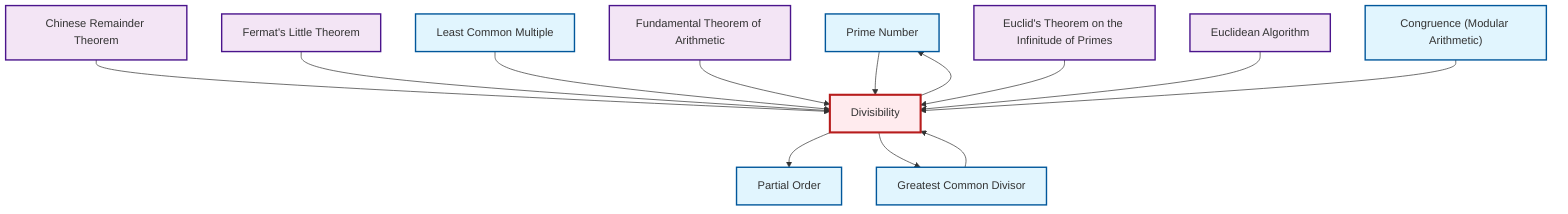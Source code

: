 graph TD
    classDef definition fill:#e1f5fe,stroke:#01579b,stroke-width:2px
    classDef theorem fill:#f3e5f5,stroke:#4a148c,stroke-width:2px
    classDef axiom fill:#fff3e0,stroke:#e65100,stroke-width:2px
    classDef example fill:#e8f5e9,stroke:#1b5e20,stroke-width:2px
    classDef current fill:#ffebee,stroke:#b71c1c,stroke-width:3px
    def-prime["Prime Number"]:::definition
    thm-euclid-infinitude-primes["Euclid's Theorem on the Infinitude of Primes"]:::theorem
    thm-fundamental-arithmetic["Fundamental Theorem of Arithmetic"]:::theorem
    def-congruence["Congruence (Modular Arithmetic)"]:::definition
    thm-chinese-remainder["Chinese Remainder Theorem"]:::theorem
    def-lcm["Least Common Multiple"]:::definition
    def-divisibility["Divisibility"]:::definition
    def-gcd["Greatest Common Divisor"]:::definition
    def-partial-order["Partial Order"]:::definition
    thm-fermat-little["Fermat's Little Theorem"]:::theorem
    thm-euclidean-algorithm["Euclidean Algorithm"]:::theorem
    thm-chinese-remainder --> def-divisibility
    thm-fermat-little --> def-divisibility
    def-prime --> def-divisibility
    def-lcm --> def-divisibility
    thm-fundamental-arithmetic --> def-divisibility
    def-divisibility --> def-partial-order
    def-divisibility --> def-gcd
    thm-euclid-infinitude-primes --> def-divisibility
    thm-euclidean-algorithm --> def-divisibility
    def-congruence --> def-divisibility
    def-gcd --> def-divisibility
    def-divisibility --> def-prime
    class def-divisibility current